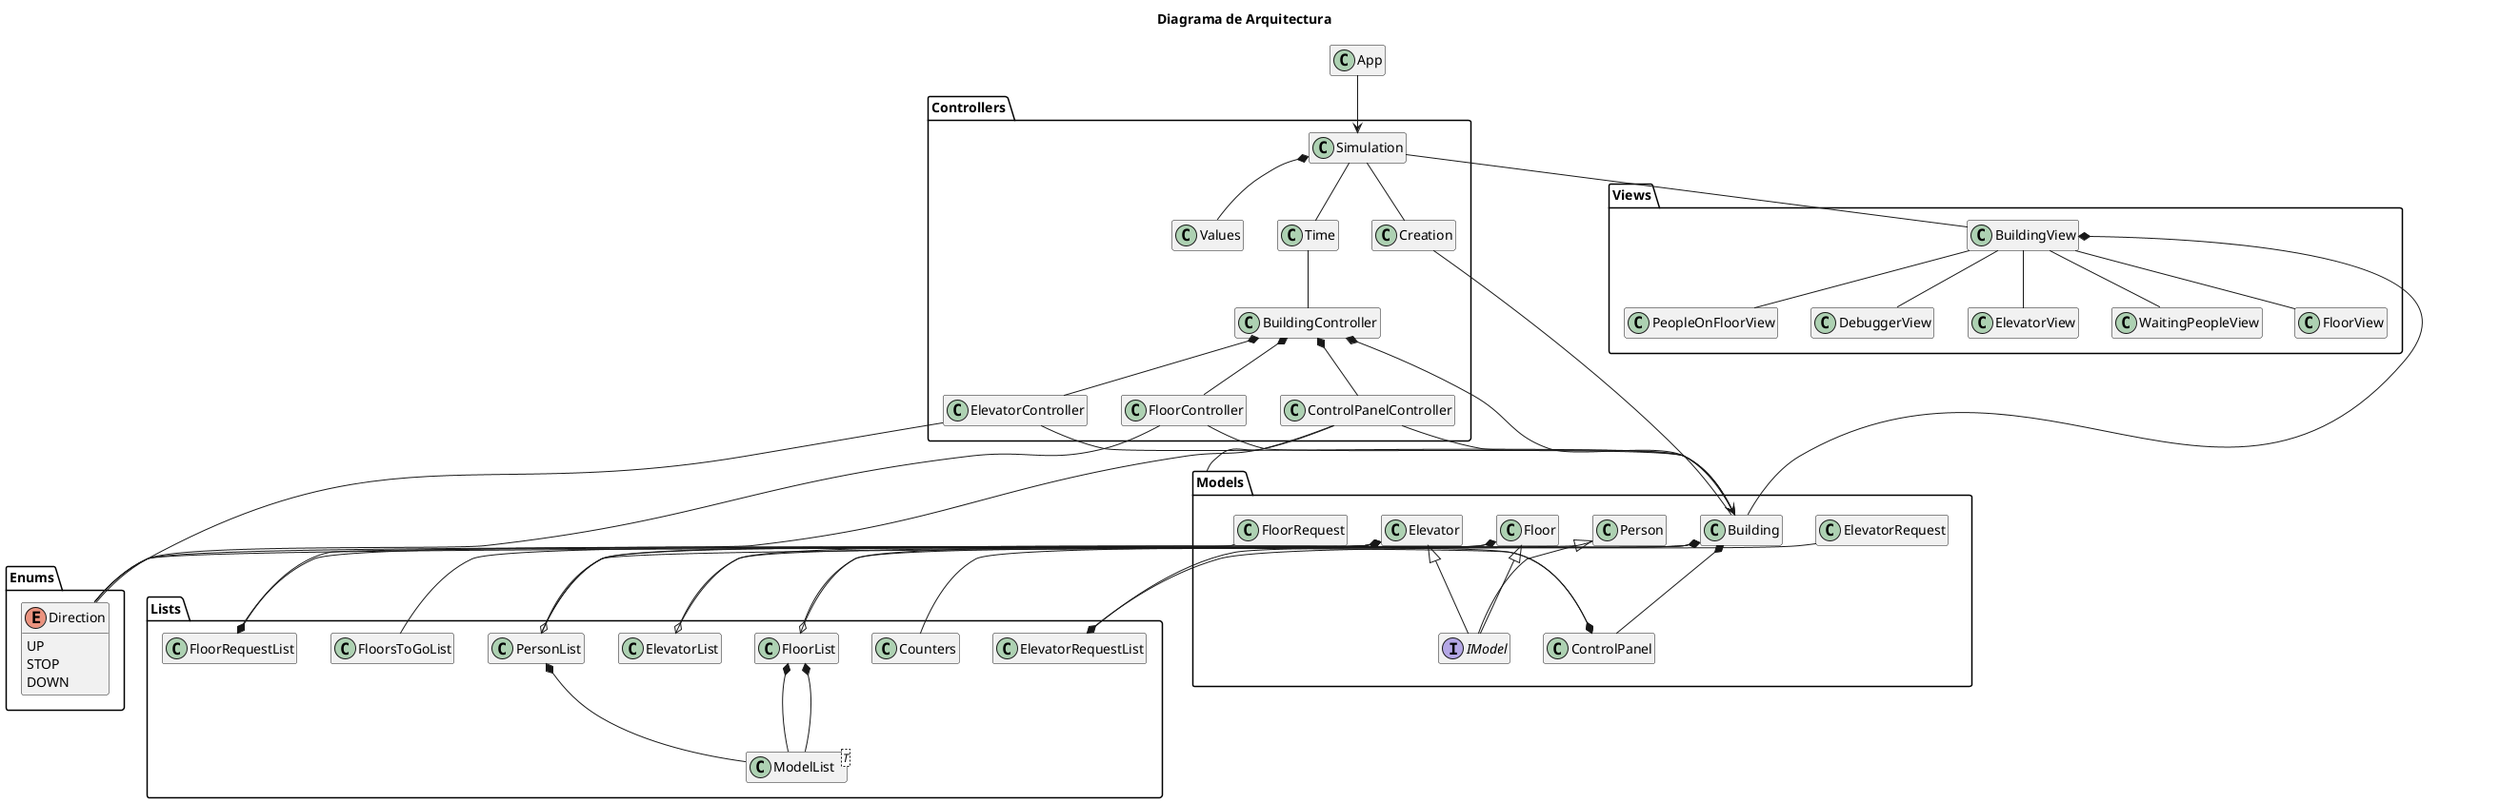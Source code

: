 @startuml Diagrama_de_Arquitectura

title Diagrama de Arquitectura

skinparam {
    NoteBackgroundColor #whiteSmoke
}

hide empty members

class App {
}

package Controllers {
    class BuildingController {
    }

    class ElevatorController {
    }

    class Values {
    }

    class Simulation {
    }

    class Time {
    }

    class FloorController {
    }

    class ControlPanelController {
    }

    class Creation {
    }
}
package Lists {
    class Counters {
    }

    class ElevatorList {
    }

    class ElevatorRequestList {
    }

    class FloorList {
    }

    class FloorRequestList {
    }

    class FloorsToGoList {
    }

    class ModelList<T> {
    }

    class PersonList {
    }
}

package Models {
    class Building {
    }

    class ControlPanel {
    }

    class Elevator {
    }

    class ElevatorRequest {
    }

    class Floor {
    }

    class FloorRequest {
    }

    class Person {
    }

    Interface IModel {

    }
}

package Views {
    class BuildingView {
    }

    class DebuggerView {
    }

    class ElevatorView {
    }

    class WaitingPeopleView {
    }

    class FloorView {
    }

    class PeopleOnFloorView {
    }
}

package Enums {
    enum Direction {
        UP
        STOP
        DOWN
    }

}

App --> Simulation

Simulation *-- Values
Simulation -- Creation
Simulation -- Time
Simulation -- BuildingView

Creation -- Building

Time -- BuildingController

BuildingController *-- Building
BuildingController *-- FloorController
BuildingController *-- ElevatorController
BuildingController *-- ControlPanelController

ElevatorController --> Building
ElevatorController -- Direction

FloorController --> Building
FloorController -- Direction

ControlPanelController --> Building
ControlPanelController -- Models
ControlPanelController -- Direction

Building *-- FloorList
Building *-- ElevatorList
Building *-- ControlPanel
Building *-- Counters

Floor *-- PersonList
Floor <|-- IModel

Elevator *-- PersonList
Elevator *-- FloorsToGoList
Elevator *-- Direction
Elevator <|-- IModel

ControlPanel *-- FloorRequestList
ControlPanel *-- ElevatorRequestList

Person <|-- IModel

FloorList o-- Floor
FloorList *-- ModelList
ElevatorList o-- Elevator
FloorList *-- ModelList
FloorRequestList *-- FloorRequest
ElevatorRequestList *-- ElevatorRequest
PersonList o-- Person
PersonList *-- ModelList

BuildingView *-- Building
BuildingView -- FloorView
BuildingView -- ElevatorView
BuildingView -- WaitingPeopleView
BuildingView -- PeopleOnFloorView
BuildingView -- DebuggerView

@enduml